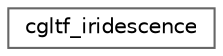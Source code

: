 digraph "Graphical Class Hierarchy"
{
 // LATEX_PDF_SIZE
  bgcolor="transparent";
  edge [fontname=Helvetica,fontsize=10,labelfontname=Helvetica,labelfontsize=10];
  node [fontname=Helvetica,fontsize=10,shape=box,height=0.2,width=0.4];
  rankdir="LR";
  Node0 [id="Node000000",label="cgltf_iridescence",height=0.2,width=0.4,color="grey40", fillcolor="white", style="filled",URL="$structcgltf__iridescence.html",tooltip=" "];
}
